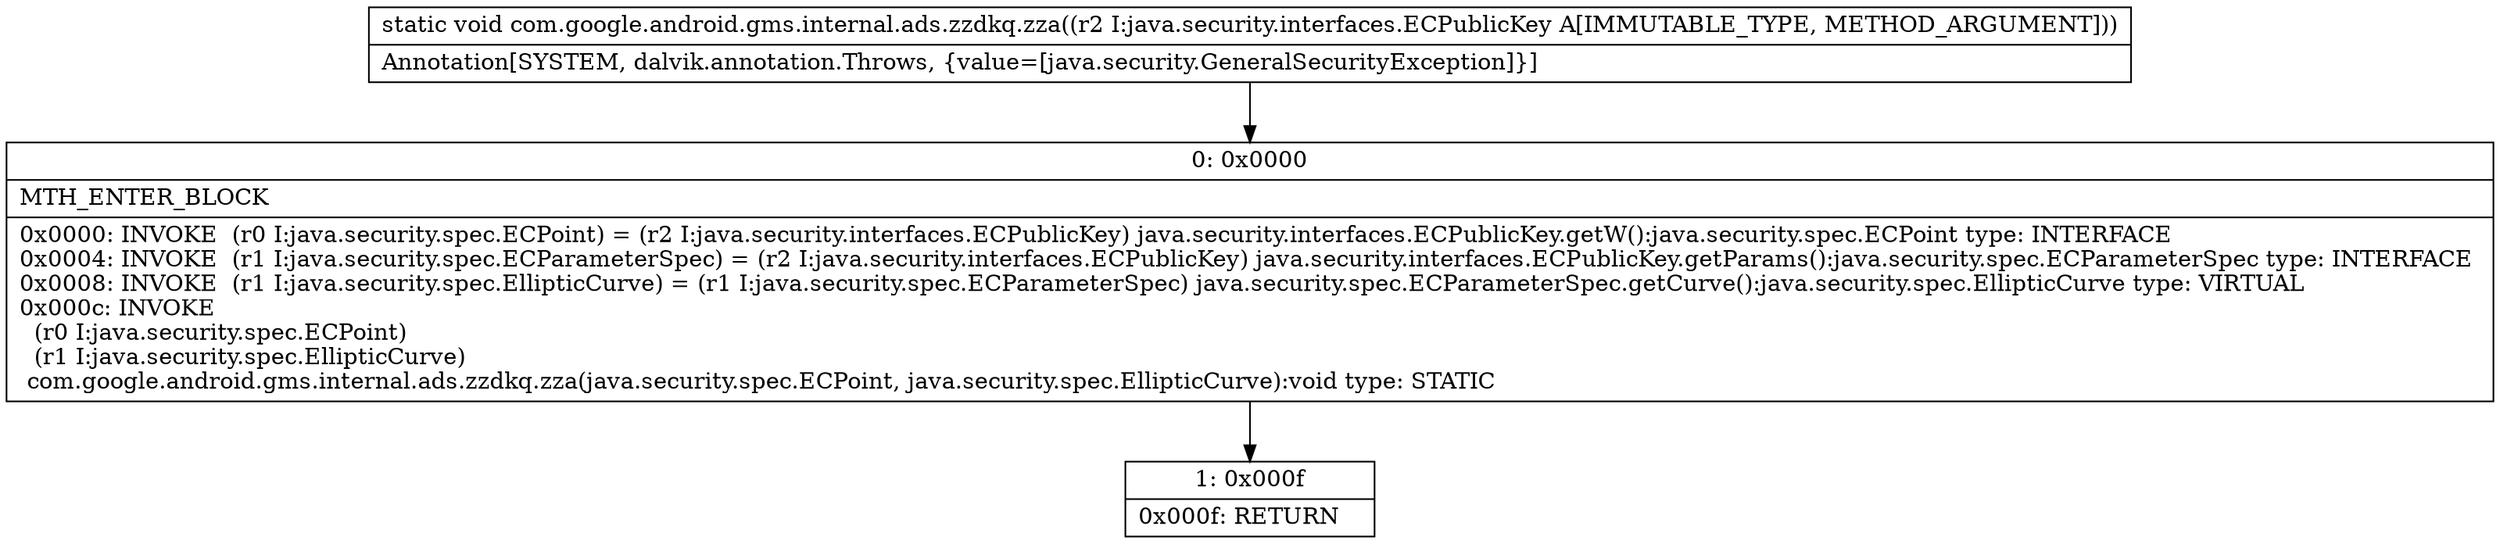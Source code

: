 digraph "CFG forcom.google.android.gms.internal.ads.zzdkq.zza(Ljava\/security\/interfaces\/ECPublicKey;)V" {
Node_0 [shape=record,label="{0\:\ 0x0000|MTH_ENTER_BLOCK\l|0x0000: INVOKE  (r0 I:java.security.spec.ECPoint) = (r2 I:java.security.interfaces.ECPublicKey) java.security.interfaces.ECPublicKey.getW():java.security.spec.ECPoint type: INTERFACE \l0x0004: INVOKE  (r1 I:java.security.spec.ECParameterSpec) = (r2 I:java.security.interfaces.ECPublicKey) java.security.interfaces.ECPublicKey.getParams():java.security.spec.ECParameterSpec type: INTERFACE \l0x0008: INVOKE  (r1 I:java.security.spec.EllipticCurve) = (r1 I:java.security.spec.ECParameterSpec) java.security.spec.ECParameterSpec.getCurve():java.security.spec.EllipticCurve type: VIRTUAL \l0x000c: INVOKE  \l  (r0 I:java.security.spec.ECPoint)\l  (r1 I:java.security.spec.EllipticCurve)\l com.google.android.gms.internal.ads.zzdkq.zza(java.security.spec.ECPoint, java.security.spec.EllipticCurve):void type: STATIC \l}"];
Node_1 [shape=record,label="{1\:\ 0x000f|0x000f: RETURN   \l}"];
MethodNode[shape=record,label="{static void com.google.android.gms.internal.ads.zzdkq.zza((r2 I:java.security.interfaces.ECPublicKey A[IMMUTABLE_TYPE, METHOD_ARGUMENT]))  | Annotation[SYSTEM, dalvik.annotation.Throws, \{value=[java.security.GeneralSecurityException]\}]\l}"];
MethodNode -> Node_0;
Node_0 -> Node_1;
}

